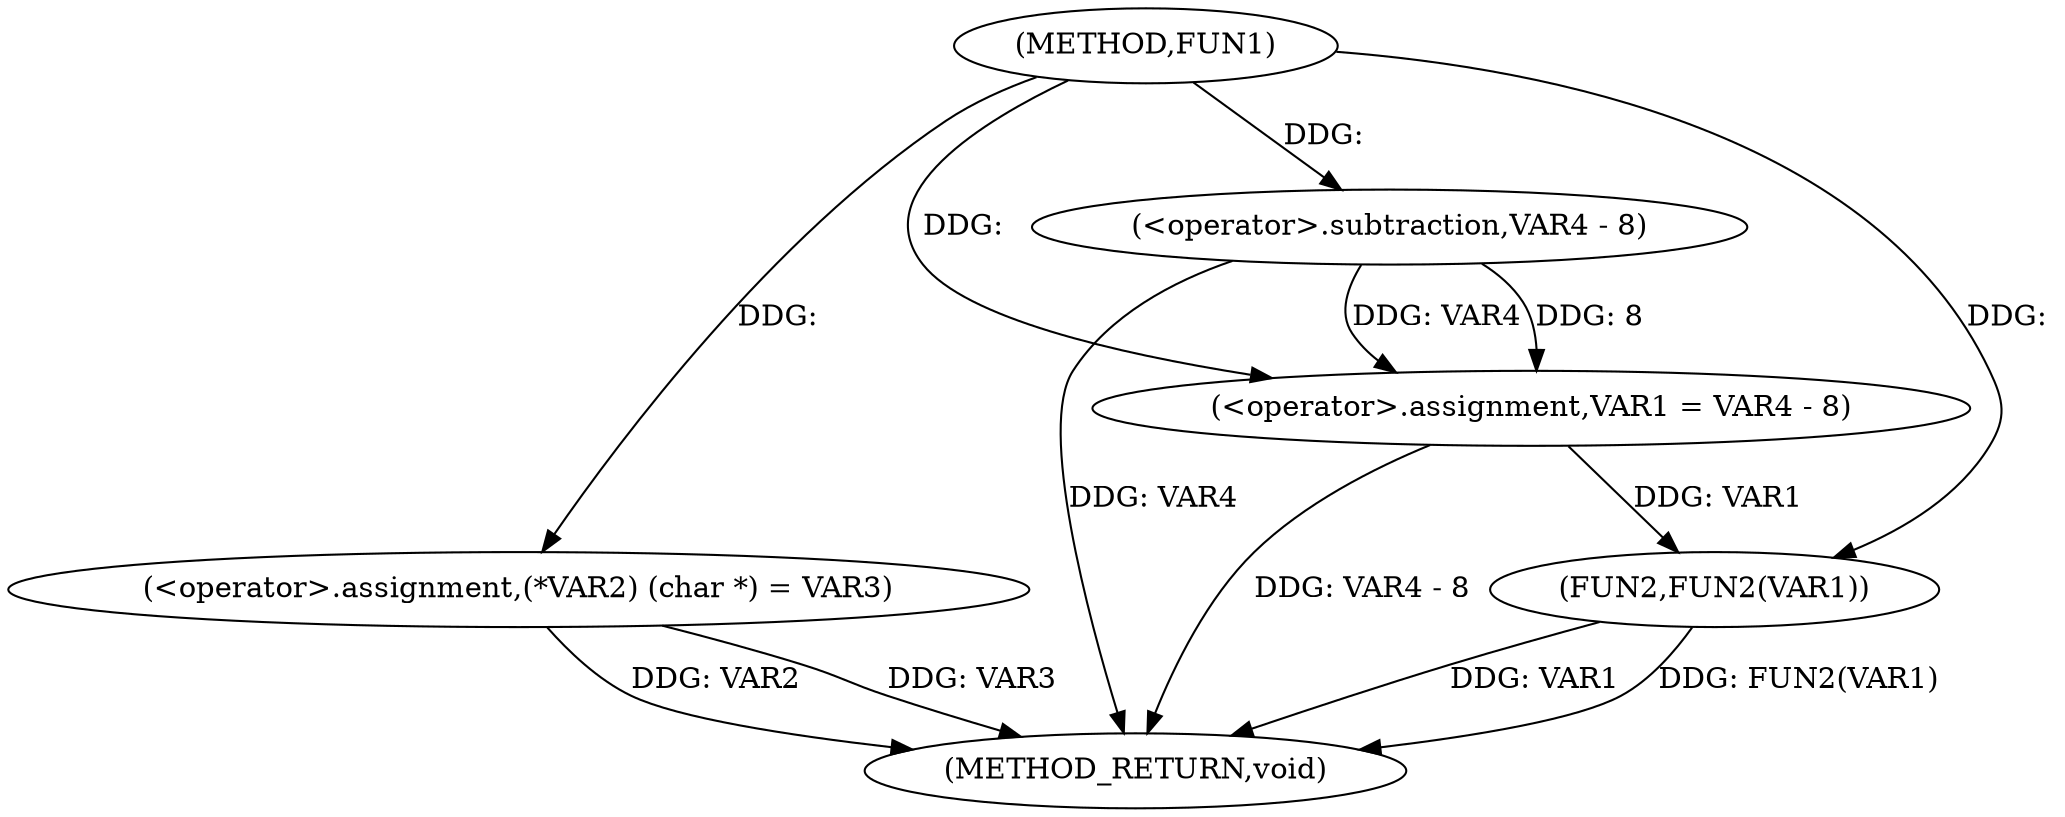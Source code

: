 digraph FUN1 {  
"1000100" [label = "(METHOD,FUN1)" ]
"1000115" [label = "(METHOD_RETURN,void)" ]
"1000104" [label = "(<operator>.assignment,(*VAR2) (char *) = VAR3)" ]
"1000108" [label = "(<operator>.assignment,VAR1 = VAR4 - 8)" ]
"1000110" [label = "(<operator>.subtraction,VAR4 - 8)" ]
"1000113" [label = "(FUN2,FUN2(VAR1))" ]
  "1000104" -> "1000115"  [ label = "DDG: VAR2"] 
  "1000113" -> "1000115"  [ label = "DDG: VAR1"] 
  "1000110" -> "1000115"  [ label = "DDG: VAR4"] 
  "1000104" -> "1000115"  [ label = "DDG: VAR3"] 
  "1000113" -> "1000115"  [ label = "DDG: FUN2(VAR1)"] 
  "1000108" -> "1000115"  [ label = "DDG: VAR4 - 8"] 
  "1000100" -> "1000104"  [ label = "DDG: "] 
  "1000110" -> "1000108"  [ label = "DDG: VAR4"] 
  "1000110" -> "1000108"  [ label = "DDG: 8"] 
  "1000100" -> "1000108"  [ label = "DDG: "] 
  "1000100" -> "1000110"  [ label = "DDG: "] 
  "1000108" -> "1000113"  [ label = "DDG: VAR1"] 
  "1000100" -> "1000113"  [ label = "DDG: "] 
}
